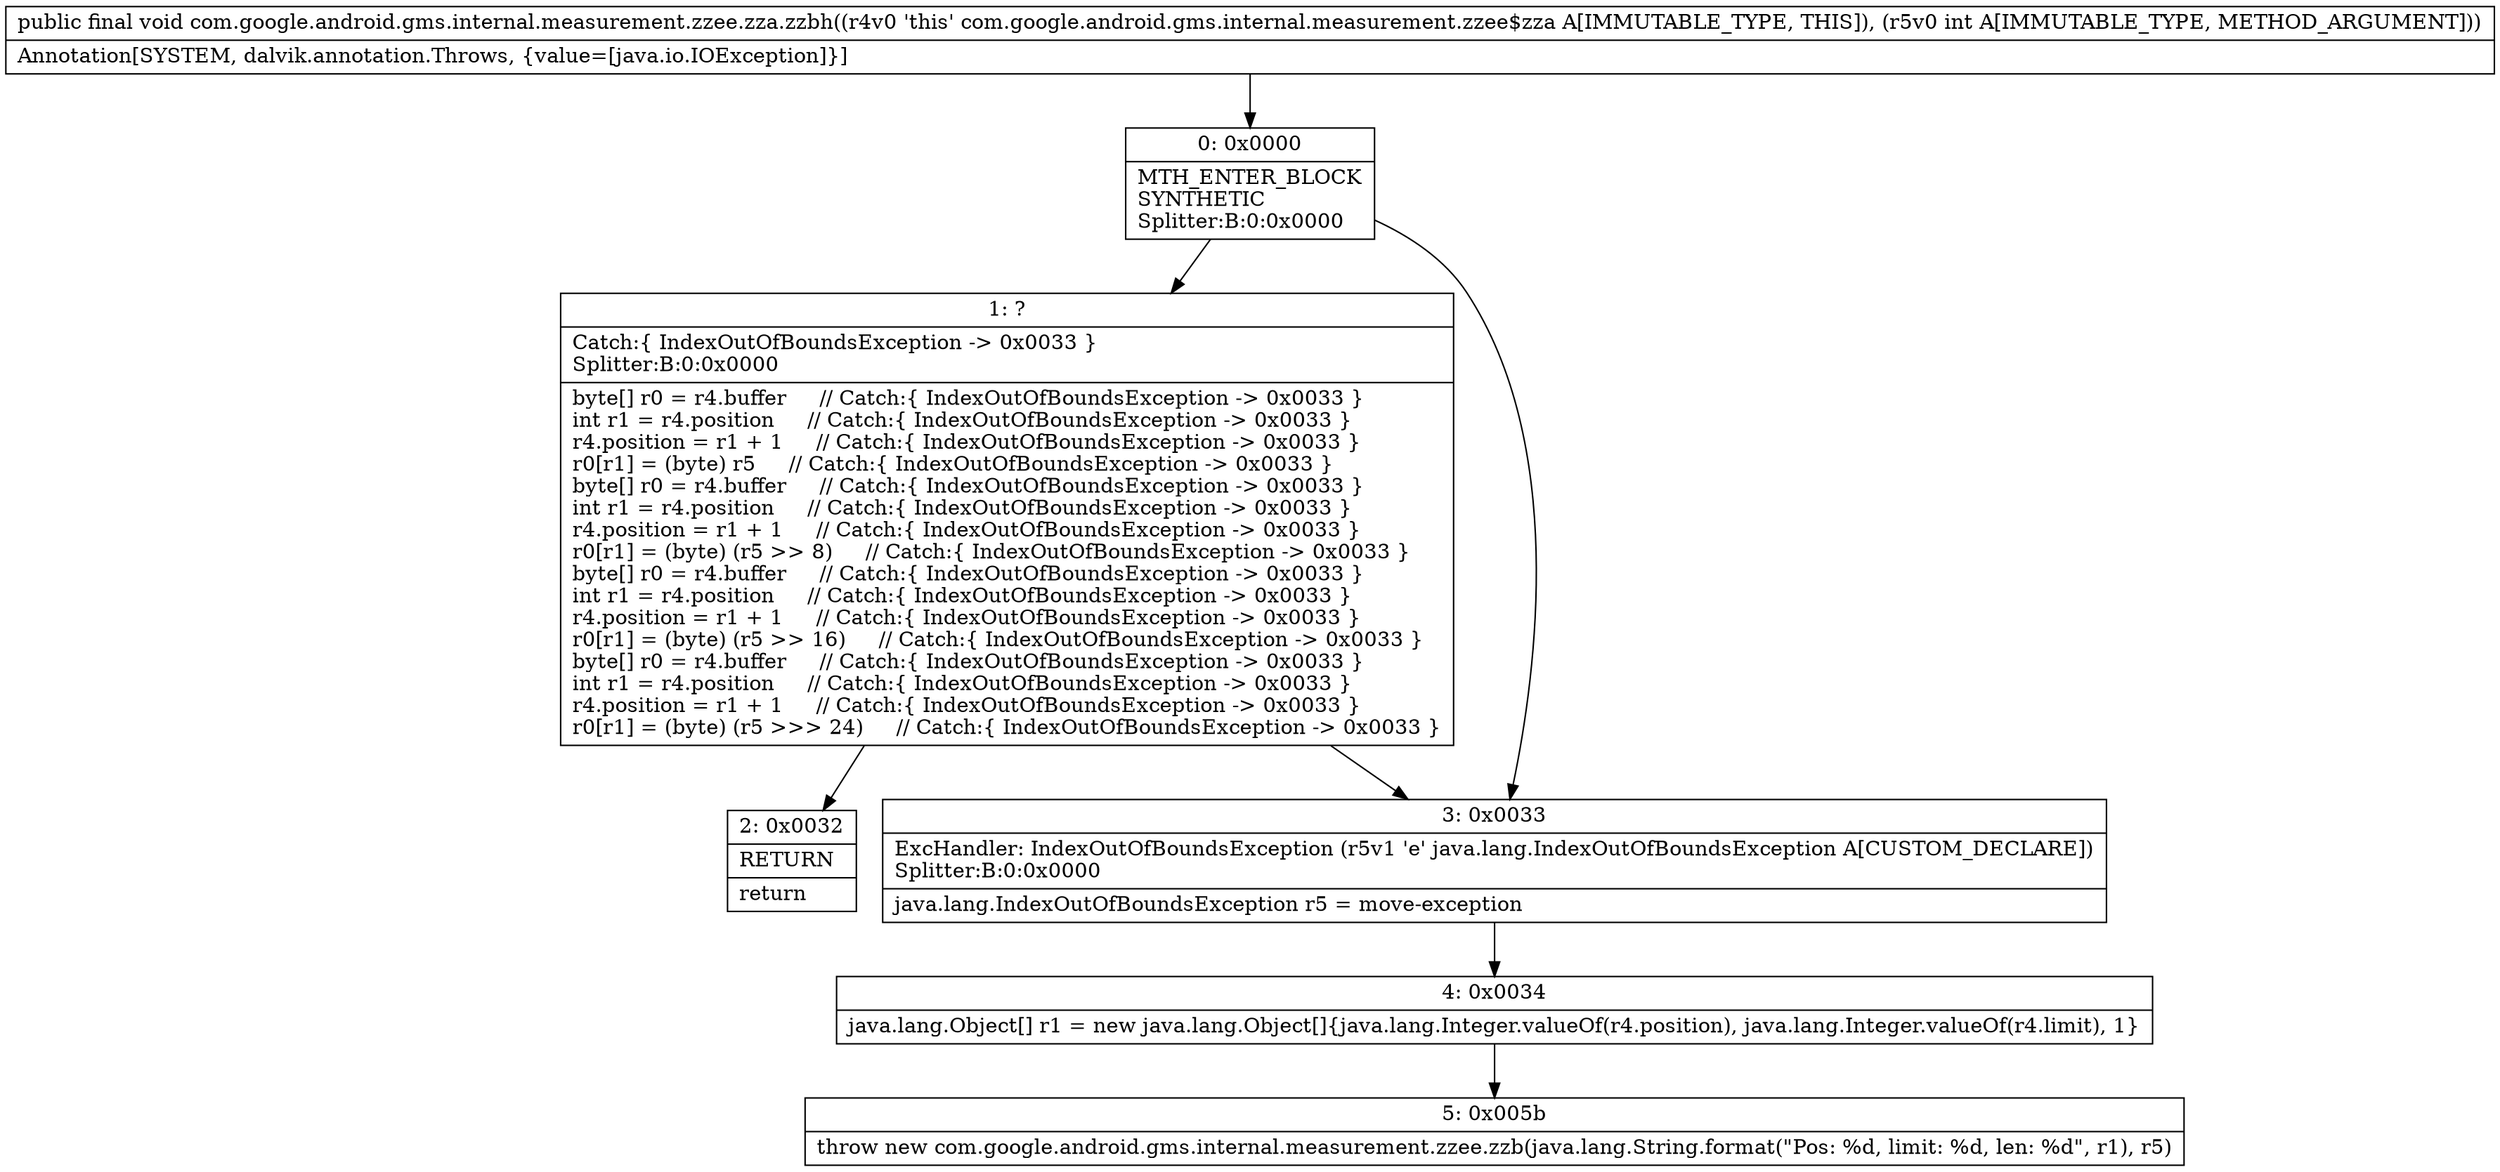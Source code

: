 digraph "CFG forcom.google.android.gms.internal.measurement.zzee.zza.zzbh(I)V" {
Node_0 [shape=record,label="{0\:\ 0x0000|MTH_ENTER_BLOCK\lSYNTHETIC\lSplitter:B:0:0x0000\l}"];
Node_1 [shape=record,label="{1\:\ ?|Catch:\{ IndexOutOfBoundsException \-\> 0x0033 \}\lSplitter:B:0:0x0000\l|byte[] r0 = r4.buffer     \/\/ Catch:\{ IndexOutOfBoundsException \-\> 0x0033 \}\lint r1 = r4.position     \/\/ Catch:\{ IndexOutOfBoundsException \-\> 0x0033 \}\lr4.position = r1 + 1     \/\/ Catch:\{ IndexOutOfBoundsException \-\> 0x0033 \}\lr0[r1] = (byte) r5     \/\/ Catch:\{ IndexOutOfBoundsException \-\> 0x0033 \}\lbyte[] r0 = r4.buffer     \/\/ Catch:\{ IndexOutOfBoundsException \-\> 0x0033 \}\lint r1 = r4.position     \/\/ Catch:\{ IndexOutOfBoundsException \-\> 0x0033 \}\lr4.position = r1 + 1     \/\/ Catch:\{ IndexOutOfBoundsException \-\> 0x0033 \}\lr0[r1] = (byte) (r5 \>\> 8)     \/\/ Catch:\{ IndexOutOfBoundsException \-\> 0x0033 \}\lbyte[] r0 = r4.buffer     \/\/ Catch:\{ IndexOutOfBoundsException \-\> 0x0033 \}\lint r1 = r4.position     \/\/ Catch:\{ IndexOutOfBoundsException \-\> 0x0033 \}\lr4.position = r1 + 1     \/\/ Catch:\{ IndexOutOfBoundsException \-\> 0x0033 \}\lr0[r1] = (byte) (r5 \>\> 16)     \/\/ Catch:\{ IndexOutOfBoundsException \-\> 0x0033 \}\lbyte[] r0 = r4.buffer     \/\/ Catch:\{ IndexOutOfBoundsException \-\> 0x0033 \}\lint r1 = r4.position     \/\/ Catch:\{ IndexOutOfBoundsException \-\> 0x0033 \}\lr4.position = r1 + 1     \/\/ Catch:\{ IndexOutOfBoundsException \-\> 0x0033 \}\lr0[r1] = (byte) (r5 \>\>\> 24)     \/\/ Catch:\{ IndexOutOfBoundsException \-\> 0x0033 \}\l}"];
Node_2 [shape=record,label="{2\:\ 0x0032|RETURN\l|return\l}"];
Node_3 [shape=record,label="{3\:\ 0x0033|ExcHandler: IndexOutOfBoundsException (r5v1 'e' java.lang.IndexOutOfBoundsException A[CUSTOM_DECLARE])\lSplitter:B:0:0x0000\l|java.lang.IndexOutOfBoundsException r5 = move\-exception\l}"];
Node_4 [shape=record,label="{4\:\ 0x0034|java.lang.Object[] r1 = new java.lang.Object[]\{java.lang.Integer.valueOf(r4.position), java.lang.Integer.valueOf(r4.limit), 1\}\l}"];
Node_5 [shape=record,label="{5\:\ 0x005b|throw new com.google.android.gms.internal.measurement.zzee.zzb(java.lang.String.format(\"Pos: %d, limit: %d, len: %d\", r1), r5)\l}"];
MethodNode[shape=record,label="{public final void com.google.android.gms.internal.measurement.zzee.zza.zzbh((r4v0 'this' com.google.android.gms.internal.measurement.zzee$zza A[IMMUTABLE_TYPE, THIS]), (r5v0 int A[IMMUTABLE_TYPE, METHOD_ARGUMENT]))  | Annotation[SYSTEM, dalvik.annotation.Throws, \{value=[java.io.IOException]\}]\l}"];
MethodNode -> Node_0;
Node_0 -> Node_1;
Node_0 -> Node_3;
Node_1 -> Node_2;
Node_1 -> Node_3;
Node_3 -> Node_4;
Node_4 -> Node_5;
}

